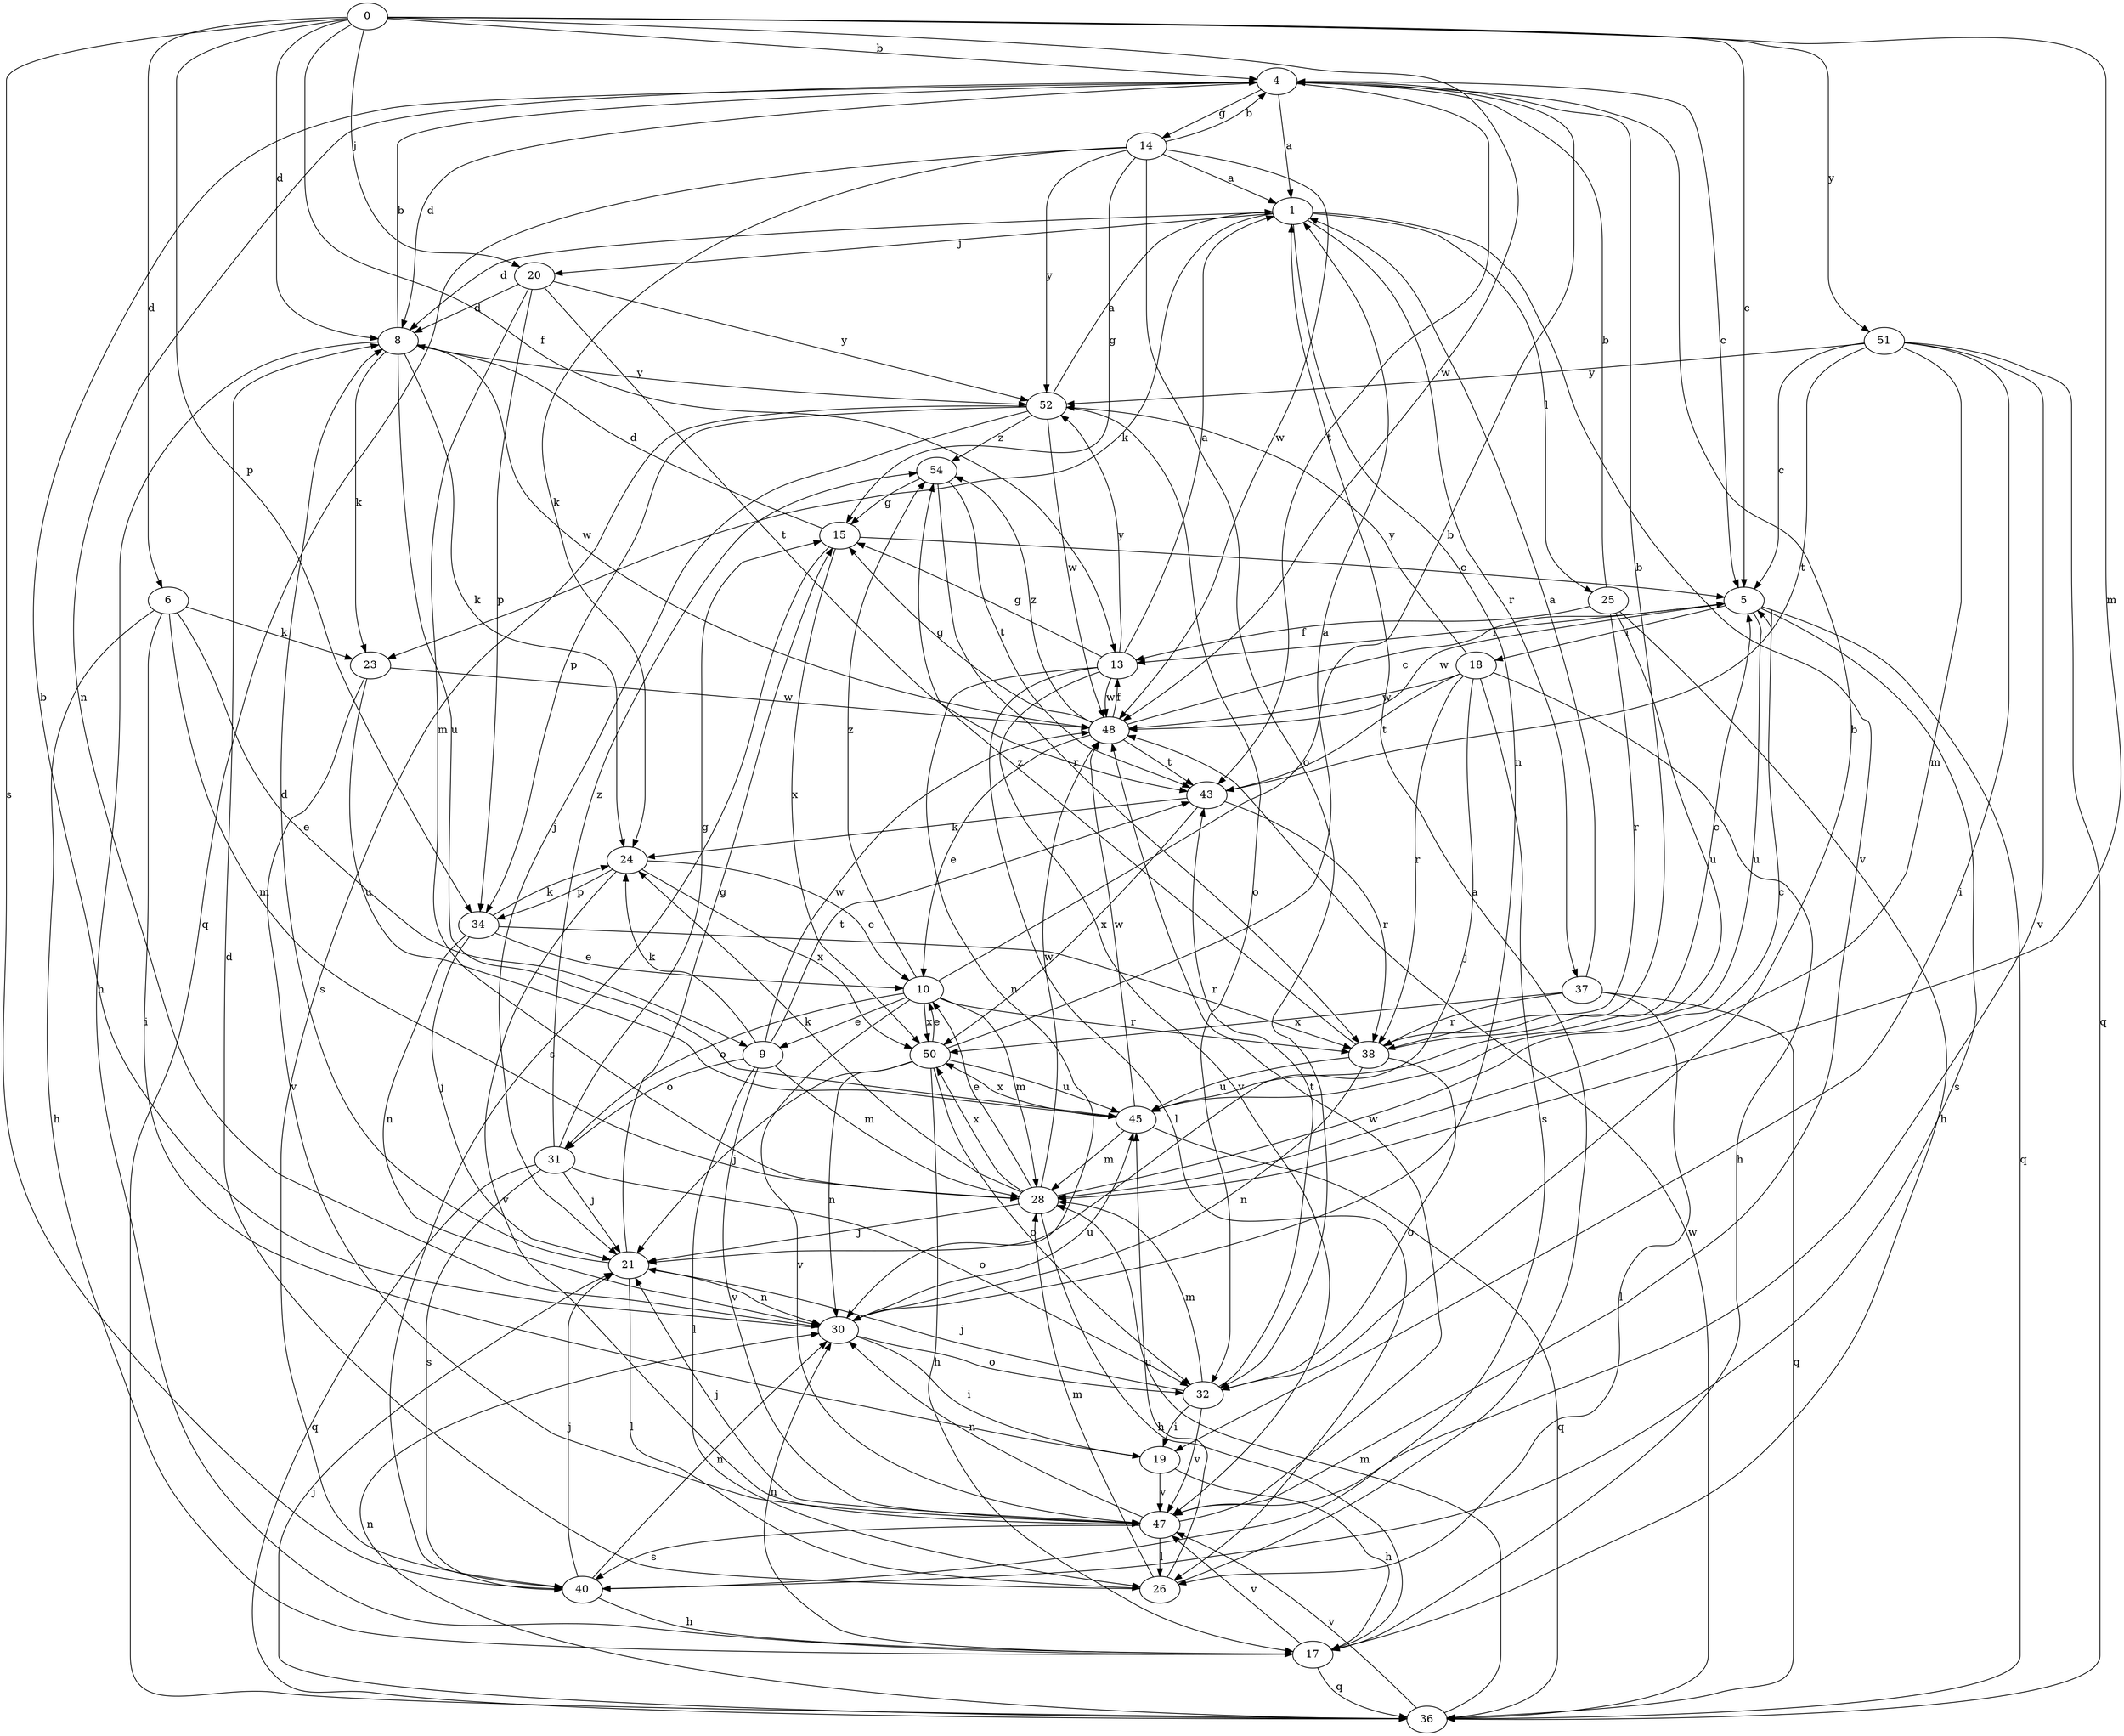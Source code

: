 strict digraph  {
0;
1;
4;
5;
6;
8;
9;
10;
13;
14;
15;
17;
18;
19;
20;
21;
23;
24;
25;
26;
28;
30;
31;
32;
34;
36;
37;
38;
40;
43;
45;
47;
48;
50;
51;
52;
54;
0 -> 4  [label=b];
0 -> 5  [label=c];
0 -> 6  [label=d];
0 -> 8  [label=d];
0 -> 13  [label=f];
0 -> 20  [label=j];
0 -> 28  [label=m];
0 -> 34  [label=p];
0 -> 40  [label=s];
0 -> 48  [label=w];
0 -> 51  [label=y];
1 -> 8  [label=d];
1 -> 20  [label=j];
1 -> 23  [label=k];
1 -> 25  [label=l];
1 -> 30  [label=n];
1 -> 37  [label=r];
1 -> 47  [label=v];
4 -> 1  [label=a];
4 -> 5  [label=c];
4 -> 8  [label=d];
4 -> 14  [label=g];
4 -> 30  [label=n];
4 -> 43  [label=t];
5 -> 13  [label=f];
5 -> 18  [label=i];
5 -> 36  [label=q];
5 -> 40  [label=s];
5 -> 45  [label=u];
5 -> 48  [label=w];
6 -> 9  [label=e];
6 -> 17  [label=h];
6 -> 19  [label=i];
6 -> 23  [label=k];
6 -> 28  [label=m];
8 -> 4  [label=b];
8 -> 17  [label=h];
8 -> 23  [label=k];
8 -> 24  [label=k];
8 -> 45  [label=u];
8 -> 48  [label=w];
8 -> 52  [label=y];
9 -> 24  [label=k];
9 -> 26  [label=l];
9 -> 28  [label=m];
9 -> 31  [label=o];
9 -> 43  [label=t];
9 -> 47  [label=v];
9 -> 48  [label=w];
10 -> 4  [label=b];
10 -> 9  [label=e];
10 -> 28  [label=m];
10 -> 31  [label=o];
10 -> 38  [label=r];
10 -> 47  [label=v];
10 -> 50  [label=x];
10 -> 54  [label=z];
13 -> 1  [label=a];
13 -> 15  [label=g];
13 -> 26  [label=l];
13 -> 30  [label=n];
13 -> 47  [label=v];
13 -> 48  [label=w];
13 -> 52  [label=y];
14 -> 1  [label=a];
14 -> 4  [label=b];
14 -> 15  [label=g];
14 -> 24  [label=k];
14 -> 32  [label=o];
14 -> 36  [label=q];
14 -> 48  [label=w];
14 -> 52  [label=y];
15 -> 5  [label=c];
15 -> 8  [label=d];
15 -> 40  [label=s];
15 -> 50  [label=x];
17 -> 30  [label=n];
17 -> 36  [label=q];
17 -> 47  [label=v];
18 -> 17  [label=h];
18 -> 21  [label=j];
18 -> 38  [label=r];
18 -> 40  [label=s];
18 -> 43  [label=t];
18 -> 48  [label=w];
18 -> 52  [label=y];
19 -> 17  [label=h];
19 -> 47  [label=v];
20 -> 8  [label=d];
20 -> 28  [label=m];
20 -> 34  [label=p];
20 -> 43  [label=t];
20 -> 52  [label=y];
21 -> 8  [label=d];
21 -> 15  [label=g];
21 -> 26  [label=l];
21 -> 30  [label=n];
23 -> 45  [label=u];
23 -> 47  [label=v];
23 -> 48  [label=w];
24 -> 10  [label=e];
24 -> 34  [label=p];
24 -> 47  [label=v];
24 -> 50  [label=x];
25 -> 4  [label=b];
25 -> 13  [label=f];
25 -> 17  [label=h];
25 -> 38  [label=r];
25 -> 45  [label=u];
26 -> 1  [label=a];
26 -> 8  [label=d];
26 -> 28  [label=m];
26 -> 45  [label=u];
28 -> 5  [label=c];
28 -> 10  [label=e];
28 -> 17  [label=h];
28 -> 21  [label=j];
28 -> 24  [label=k];
28 -> 48  [label=w];
28 -> 50  [label=x];
30 -> 4  [label=b];
30 -> 19  [label=i];
30 -> 32  [label=o];
30 -> 45  [label=u];
31 -> 15  [label=g];
31 -> 21  [label=j];
31 -> 32  [label=o];
31 -> 36  [label=q];
31 -> 40  [label=s];
31 -> 54  [label=z];
32 -> 4  [label=b];
32 -> 19  [label=i];
32 -> 21  [label=j];
32 -> 28  [label=m];
32 -> 43  [label=t];
32 -> 47  [label=v];
34 -> 10  [label=e];
34 -> 21  [label=j];
34 -> 24  [label=k];
34 -> 30  [label=n];
34 -> 38  [label=r];
36 -> 21  [label=j];
36 -> 28  [label=m];
36 -> 30  [label=n];
36 -> 47  [label=v];
36 -> 48  [label=w];
37 -> 1  [label=a];
37 -> 26  [label=l];
37 -> 36  [label=q];
37 -> 38  [label=r];
37 -> 50  [label=x];
38 -> 4  [label=b];
38 -> 5  [label=c];
38 -> 30  [label=n];
38 -> 32  [label=o];
38 -> 45  [label=u];
38 -> 54  [label=z];
40 -> 17  [label=h];
40 -> 21  [label=j];
40 -> 30  [label=n];
43 -> 24  [label=k];
43 -> 38  [label=r];
43 -> 50  [label=x];
45 -> 28  [label=m];
45 -> 36  [label=q];
45 -> 48  [label=w];
45 -> 50  [label=x];
47 -> 21  [label=j];
47 -> 26  [label=l];
47 -> 30  [label=n];
47 -> 40  [label=s];
47 -> 48  [label=w];
48 -> 5  [label=c];
48 -> 10  [label=e];
48 -> 13  [label=f];
48 -> 15  [label=g];
48 -> 43  [label=t];
48 -> 54  [label=z];
50 -> 1  [label=a];
50 -> 10  [label=e];
50 -> 17  [label=h];
50 -> 21  [label=j];
50 -> 30  [label=n];
50 -> 32  [label=o];
50 -> 45  [label=u];
51 -> 5  [label=c];
51 -> 19  [label=i];
51 -> 28  [label=m];
51 -> 36  [label=q];
51 -> 43  [label=t];
51 -> 47  [label=v];
51 -> 52  [label=y];
52 -> 1  [label=a];
52 -> 21  [label=j];
52 -> 32  [label=o];
52 -> 34  [label=p];
52 -> 40  [label=s];
52 -> 48  [label=w];
52 -> 54  [label=z];
54 -> 15  [label=g];
54 -> 38  [label=r];
54 -> 43  [label=t];
}
